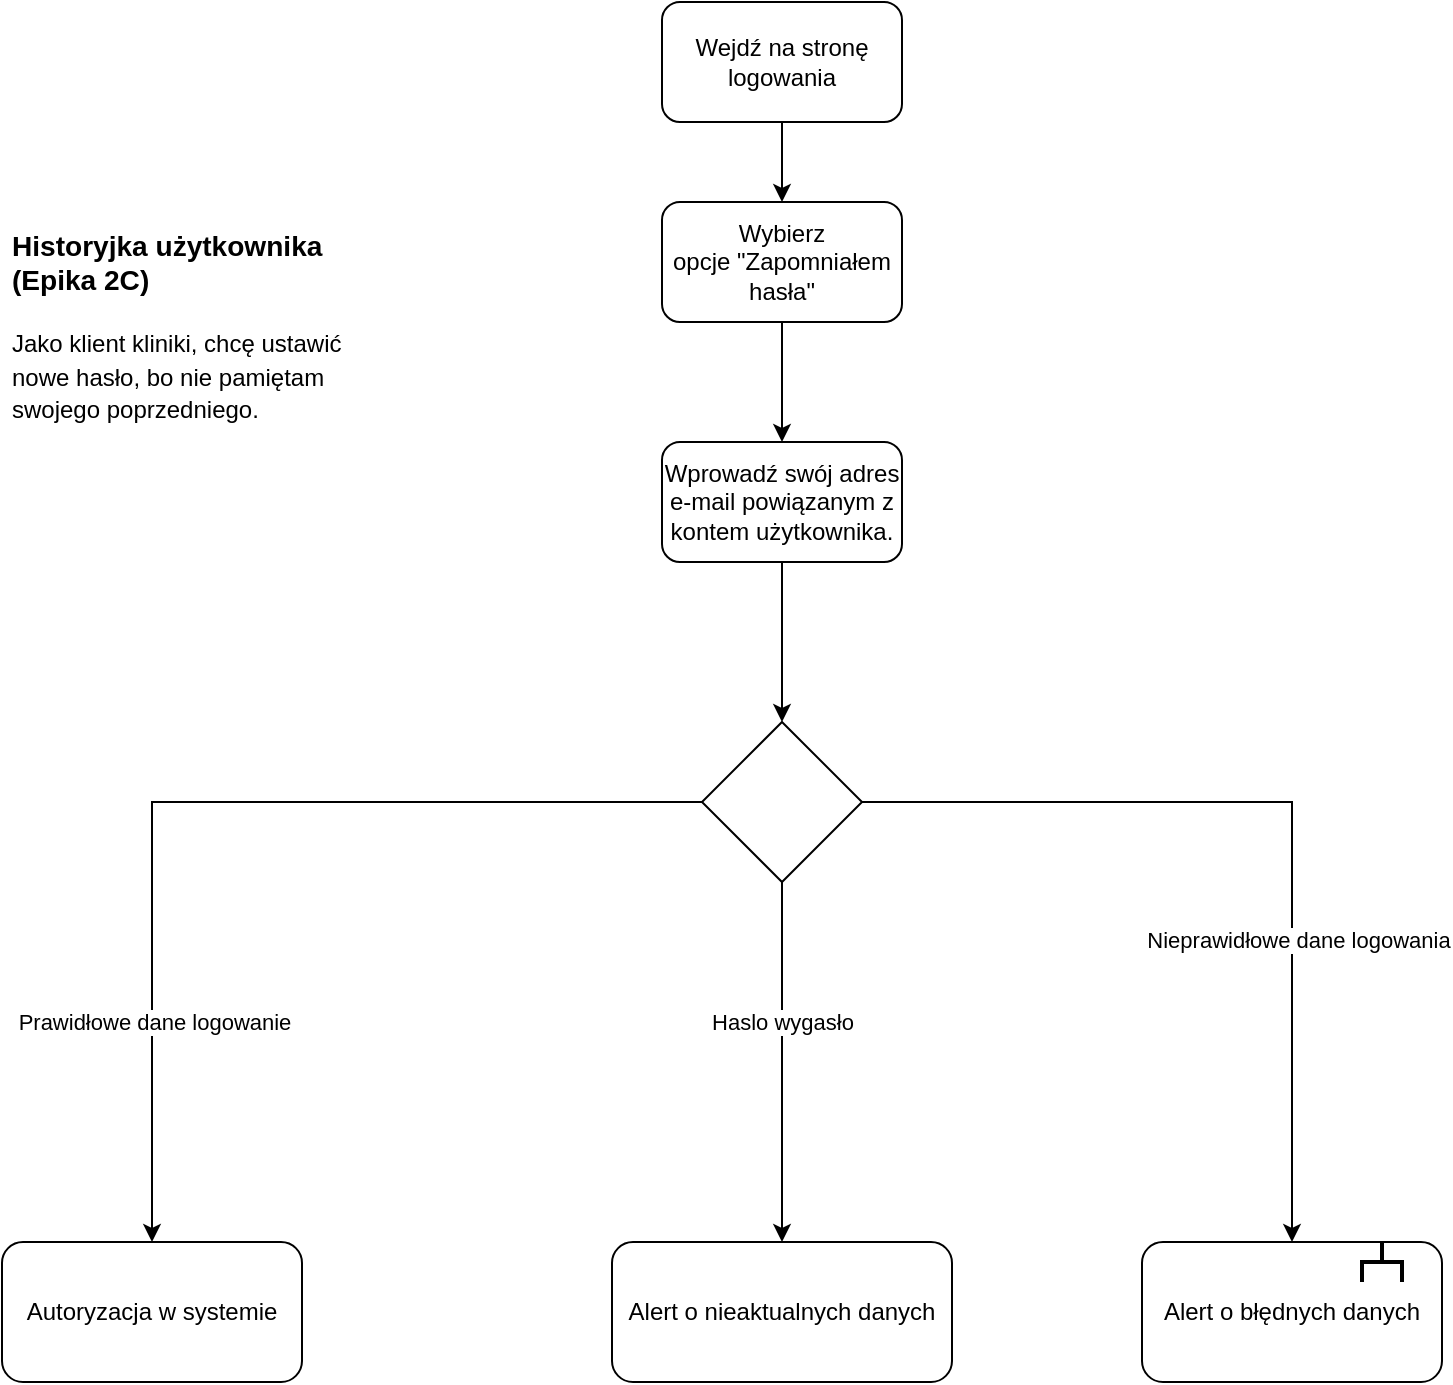<mxfile version="21.3.6" type="github">
  <diagram name="Strona-1" id="Wl3W5kQO6a2969CGZjCZ">
    <mxGraphModel dx="1167" dy="1706" grid="1" gridSize="10" guides="1" tooltips="1" connect="1" arrows="1" fold="1" page="1" pageScale="1" pageWidth="827" pageHeight="1169" math="0" shadow="0">
      <root>
        <mxCell id="0" />
        <mxCell id="1" parent="0" />
        <mxCell id="qH5OalADTIL_PWBiScgu-1" style="edgeStyle=orthogonalEdgeStyle;rounded=0;orthogonalLoop=1;jettySize=auto;html=1;" edge="1" parent="1" source="qH5OalADTIL_PWBiScgu-2" target="qH5OalADTIL_PWBiScgu-9">
          <mxGeometry relative="1" as="geometry" />
        </mxCell>
        <mxCell id="qH5OalADTIL_PWBiScgu-2" value="Wprowadź swój adres e-mail&amp;nbsp;powiązanym z kontem użytkownika." style="rounded=1;whiteSpace=wrap;html=1;" vertex="1" parent="1">
          <mxGeometry x="720" y="-850" width="120" height="60" as="geometry" />
        </mxCell>
        <mxCell id="qH5OalADTIL_PWBiScgu-3" style="edgeStyle=orthogonalEdgeStyle;rounded=0;orthogonalLoop=1;jettySize=auto;html=1;" edge="1" parent="1" source="qH5OalADTIL_PWBiScgu-9" target="qH5OalADTIL_PWBiScgu-10">
          <mxGeometry relative="1" as="geometry" />
        </mxCell>
        <mxCell id="qH5OalADTIL_PWBiScgu-4" value="Nieprawidłowe dane logowania" style="edgeLabel;html=1;align=center;verticalAlign=middle;resizable=0;points=[];" vertex="1" connectable="0" parent="qH5OalADTIL_PWBiScgu-3">
          <mxGeometry x="0.307" y="3" relative="1" as="geometry">
            <mxPoint y="-1" as="offset" />
          </mxGeometry>
        </mxCell>
        <mxCell id="qH5OalADTIL_PWBiScgu-5" style="edgeStyle=orthogonalEdgeStyle;rounded=0;orthogonalLoop=1;jettySize=auto;html=1;" edge="1" parent="1" source="qH5OalADTIL_PWBiScgu-9" target="qH5OalADTIL_PWBiScgu-12">
          <mxGeometry relative="1" as="geometry" />
        </mxCell>
        <mxCell id="qH5OalADTIL_PWBiScgu-6" value="Haslo wygasło" style="edgeLabel;html=1;align=center;verticalAlign=middle;resizable=0;points=[];" vertex="1" connectable="0" parent="qH5OalADTIL_PWBiScgu-5">
          <mxGeometry x="-0.1" y="-2" relative="1" as="geometry">
            <mxPoint x="2" y="-11" as="offset" />
          </mxGeometry>
        </mxCell>
        <mxCell id="qH5OalADTIL_PWBiScgu-7" style="edgeStyle=orthogonalEdgeStyle;rounded=0;orthogonalLoop=1;jettySize=auto;html=1;entryX=0.5;entryY=0;entryDx=0;entryDy=0;" edge="1" parent="1" source="qH5OalADTIL_PWBiScgu-9" target="qH5OalADTIL_PWBiScgu-13">
          <mxGeometry relative="1" as="geometry">
            <mxPoint x="500" y="-540" as="targetPoint" />
          </mxGeometry>
        </mxCell>
        <mxCell id="qH5OalADTIL_PWBiScgu-8" value="Prawidłowe dane logowanie" style="edgeLabel;html=1;align=center;verticalAlign=middle;resizable=0;points=[];" vertex="1" connectable="0" parent="qH5OalADTIL_PWBiScgu-7">
          <mxGeometry x="-0.001" relative="1" as="geometry">
            <mxPoint x="-27" y="110" as="offset" />
          </mxGeometry>
        </mxCell>
        <mxCell id="qH5OalADTIL_PWBiScgu-9" value="" style="rhombus;whiteSpace=wrap;html=1;" vertex="1" parent="1">
          <mxGeometry x="740" y="-710" width="80" height="80" as="geometry" />
        </mxCell>
        <mxCell id="qH5OalADTIL_PWBiScgu-10" value="Alert o błędnych danych" style="rounded=1;whiteSpace=wrap;html=1;" vertex="1" parent="1">
          <mxGeometry x="960" y="-450" width="150" height="70" as="geometry" />
        </mxCell>
        <mxCell id="qH5OalADTIL_PWBiScgu-11" value="" style="strokeWidth=2;html=1;shape=mxgraph.flowchart.annotation_2;align=left;labelPosition=right;pointerEvents=1;rotation=90;" vertex="1" parent="1">
          <mxGeometry x="1070" y="-450" width="20" height="20" as="geometry" />
        </mxCell>
        <mxCell id="qH5OalADTIL_PWBiScgu-12" value="Alert o nieaktualnych danych" style="rounded=1;whiteSpace=wrap;html=1;" vertex="1" parent="1">
          <mxGeometry x="695" y="-450" width="170" height="70" as="geometry" />
        </mxCell>
        <mxCell id="qH5OalADTIL_PWBiScgu-13" value="Autoryzacja w systemie" style="rounded=1;whiteSpace=wrap;html=1;" vertex="1" parent="1">
          <mxGeometry x="390" y="-450" width="150" height="70" as="geometry" />
        </mxCell>
        <mxCell id="qH5OalADTIL_PWBiScgu-15" style="edgeStyle=orthogonalEdgeStyle;rounded=0;orthogonalLoop=1;jettySize=auto;html=1;" edge="1" parent="1" source="qH5OalADTIL_PWBiScgu-14" target="qH5OalADTIL_PWBiScgu-2">
          <mxGeometry relative="1" as="geometry" />
        </mxCell>
        <mxCell id="qH5OalADTIL_PWBiScgu-14" value="Wybierz opcje&amp;nbsp;&quot;Zapomniałem hasła&quot;" style="rounded=1;whiteSpace=wrap;html=1;" vertex="1" parent="1">
          <mxGeometry x="720" y="-970" width="120" height="60" as="geometry" />
        </mxCell>
        <mxCell id="qH5OalADTIL_PWBiScgu-18" value="&lt;h3&gt;Historyjka użytkownika (Epika 2C)&lt;/h3&gt;&lt;h3&gt;&lt;span style=&quot;text-indent: -18pt; background: initial; font-size: 12px; font-weight: normal; font-family: Calibri, sans-serif;&quot;&gt;Jako klient kliniki, chcę ustawić&lt;br/&gt;nowe hasło, bo nie pamiętam swojego poprzedniego.&lt;/span&gt;&lt;/h3&gt;" style="text;html=1;strokeColor=none;fillColor=none;spacing=5;spacingTop=-20;whiteSpace=wrap;overflow=hidden;rounded=0;" vertex="1" parent="1">
          <mxGeometry x="390" y="-960" width="190" height="120" as="geometry" />
        </mxCell>
        <mxCell id="qH5OalADTIL_PWBiScgu-21" style="edgeStyle=orthogonalEdgeStyle;rounded=0;orthogonalLoop=1;jettySize=auto;html=1;" edge="1" parent="1" source="qH5OalADTIL_PWBiScgu-20" target="qH5OalADTIL_PWBiScgu-14">
          <mxGeometry relative="1" as="geometry" />
        </mxCell>
        <mxCell id="qH5OalADTIL_PWBiScgu-20" value="Wejdź na stronę logowania" style="rounded=1;whiteSpace=wrap;html=1;" vertex="1" parent="1">
          <mxGeometry x="720" y="-1070" width="120" height="60" as="geometry" />
        </mxCell>
      </root>
    </mxGraphModel>
  </diagram>
</mxfile>

